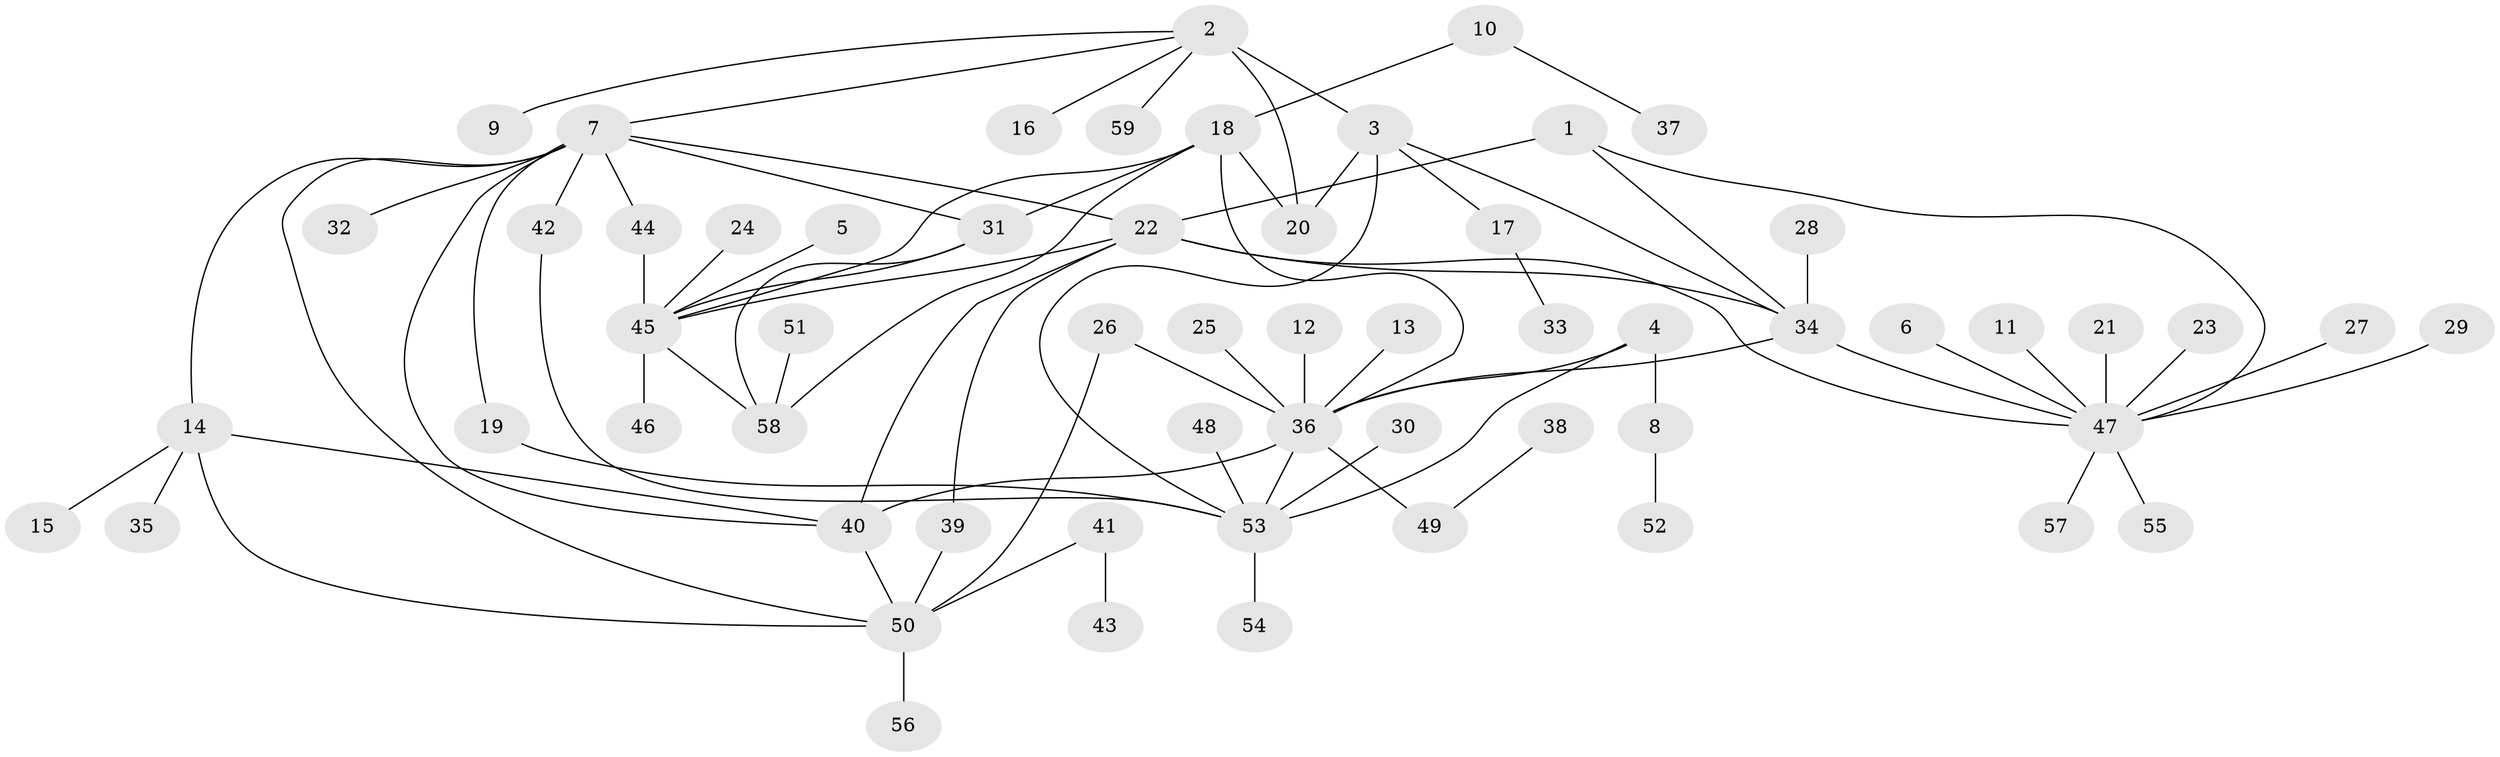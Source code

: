 // original degree distribution, {12: 0.03614457831325301, 3: 0.060240963855421686, 7: 0.024096385542168676, 8: 0.024096385542168676, 5: 0.04819277108433735, 9: 0.012048192771084338, 6: 0.03614457831325301, 4: 0.024096385542168676, 10: 0.012048192771084338, 2: 0.1686746987951807, 1: 0.5542168674698795}
// Generated by graph-tools (version 1.1) at 2025/37/03/04/25 23:37:51]
// undirected, 59 vertices, 81 edges
graph export_dot {
  node [color=gray90,style=filled];
  1;
  2;
  3;
  4;
  5;
  6;
  7;
  8;
  9;
  10;
  11;
  12;
  13;
  14;
  15;
  16;
  17;
  18;
  19;
  20;
  21;
  22;
  23;
  24;
  25;
  26;
  27;
  28;
  29;
  30;
  31;
  32;
  33;
  34;
  35;
  36;
  37;
  38;
  39;
  40;
  41;
  42;
  43;
  44;
  45;
  46;
  47;
  48;
  49;
  50;
  51;
  52;
  53;
  54;
  55;
  56;
  57;
  58;
  59;
  1 -- 22 [weight=1.0];
  1 -- 34 [weight=1.0];
  1 -- 47 [weight=1.0];
  2 -- 3 [weight=2.0];
  2 -- 7 [weight=1.0];
  2 -- 9 [weight=1.0];
  2 -- 16 [weight=1.0];
  2 -- 20 [weight=2.0];
  2 -- 59 [weight=1.0];
  3 -- 17 [weight=1.0];
  3 -- 20 [weight=1.0];
  3 -- 34 [weight=1.0];
  3 -- 53 [weight=1.0];
  4 -- 8 [weight=1.0];
  4 -- 36 [weight=2.0];
  4 -- 53 [weight=2.0];
  5 -- 45 [weight=1.0];
  6 -- 47 [weight=1.0];
  7 -- 14 [weight=1.0];
  7 -- 19 [weight=1.0];
  7 -- 22 [weight=1.0];
  7 -- 31 [weight=2.0];
  7 -- 32 [weight=1.0];
  7 -- 40 [weight=1.0];
  7 -- 42 [weight=1.0];
  7 -- 44 [weight=1.0];
  7 -- 50 [weight=1.0];
  8 -- 52 [weight=1.0];
  10 -- 18 [weight=1.0];
  10 -- 37 [weight=1.0];
  11 -- 47 [weight=1.0];
  12 -- 36 [weight=1.0];
  13 -- 36 [weight=1.0];
  14 -- 15 [weight=1.0];
  14 -- 35 [weight=1.0];
  14 -- 40 [weight=1.0];
  14 -- 50 [weight=1.0];
  17 -- 33 [weight=1.0];
  18 -- 20 [weight=1.0];
  18 -- 31 [weight=1.0];
  18 -- 36 [weight=1.0];
  18 -- 45 [weight=1.0];
  18 -- 58 [weight=1.0];
  19 -- 53 [weight=1.0];
  21 -- 47 [weight=1.0];
  22 -- 34 [weight=1.0];
  22 -- 39 [weight=1.0];
  22 -- 40 [weight=1.0];
  22 -- 45 [weight=1.0];
  22 -- 47 [weight=1.0];
  23 -- 47 [weight=1.0];
  24 -- 45 [weight=1.0];
  25 -- 36 [weight=1.0];
  26 -- 36 [weight=1.0];
  26 -- 50 [weight=1.0];
  27 -- 47 [weight=1.0];
  28 -- 34 [weight=1.0];
  29 -- 47 [weight=1.0];
  30 -- 53 [weight=1.0];
  31 -- 45 [weight=1.0];
  31 -- 58 [weight=1.0];
  34 -- 36 [weight=1.0];
  34 -- 47 [weight=1.0];
  36 -- 40 [weight=1.0];
  36 -- 49 [weight=1.0];
  36 -- 53 [weight=1.0];
  38 -- 49 [weight=1.0];
  39 -- 50 [weight=1.0];
  40 -- 50 [weight=1.0];
  41 -- 43 [weight=1.0];
  41 -- 50 [weight=1.0];
  42 -- 53 [weight=1.0];
  44 -- 45 [weight=1.0];
  45 -- 46 [weight=1.0];
  45 -- 58 [weight=1.0];
  47 -- 55 [weight=1.0];
  47 -- 57 [weight=1.0];
  48 -- 53 [weight=1.0];
  50 -- 56 [weight=1.0];
  51 -- 58 [weight=1.0];
  53 -- 54 [weight=1.0];
}

